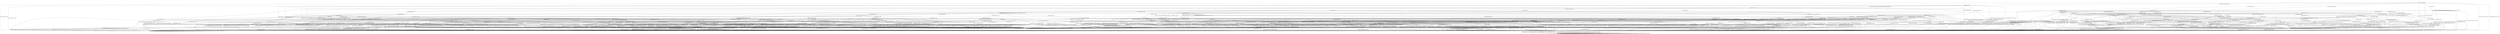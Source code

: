 digraph h19 {
s0 [label="s0"];
s1 [label="s1"];
s2 [label="s2"];
s6 [label="s6"];
s15 [label="s15"];
s20 [label="s20"];
s23 [label="s23"];
s91 [label="s91"];
s3 [label="s3"];
s4 [label="s4"];
s7 [label="s7"];
s8 [label="s8"];
s9 [label="s9"];
s16 [label="s16"];
s33 [label="s33"];
s40 [label="s40"];
s70 [label="s70"];
s79 [label="s79"];
s81 [label="s81"];
s83 [label="s83"];
s93 [label="s93"];
s99 [label="s99"];
s5 [label="s5"];
s10 [label="s10"];
s17 [label="s17"];
s21 [label="s21"];
s34 [label="s34"];
s35 [label="s35"];
s36 [label="s36"];
s41 [label="s41"];
s42 [label="s42"];
s56 [label="s56"];
s80 [label="s80"];
s85 [label="s85"];
s90 [label="s90"];
s92 [label="s92"];
s94 [label="s94"];
s95 [label="s95"];
s100 [label="s100"];
s101 [label="s101"];
s103 [label="s103"];
s104 [label="s104"];
s11 [label="s11"];
s12 [label="s12"];
s19 [label="s19"];
s24 [label="s24"];
s37 [label="s37"];
s38 [label="s38"];
s43 [label="s43"];
s44 [label="s44"];
s50 [label="s50"];
s51 [label="s51"];
s52 [label="s52"];
s53 [label="s53"];
s57 [label="s57"];
s58 [label="s58"];
s61 [label="s61"];
s64 [label="s64"];
s96 [label="s96"];
s97 [label="s97"];
s98 [label="s98"];
s102 [label="s102"];
s105 [label="s105"];
s13 [label="s13"];
s14 [label="s14"];
s18 [label="s18"];
s22 [label="s22"];
s25 [label="s25"];
s26 [label="s26"];
s27 [label="s27"];
s28 [label="s28"];
s30 [label="s30"];
s45 [label="s45"];
s54 [label="s54"];
s55 [label="s55"];
s59 [label="s59"];
s62 [label="s62"];
s63 [label="s63"];
s65 [label="s65"];
s73 [label="s73"];
s74 [label="s74"];
s77 [label="s77"];
s86 [label="s86"];
s106 [label="s106"];
s29 [label="s29"];
s31 [label="s31"];
s39 [label="s39"];
s46 [label="s46"];
s47 [label="s47"];
s48 [label="s48"];
s60 [label="s60"];
s66 [label="s66"];
s67 [label="s67"];
s71 [label="s71"];
s72 [label="s72"];
s76 [label="s76"];
s78 [label="s78"];
s82 [label="s82"];
s32 [label="s32"];
s49 [label="s49"];
s68 [label="s68"];
s69 [label="s69"];
s75 [label="s75"];
s84 [label="s84"];
s88 [label="s88"];
s87 [label="s87"];
s89 [label="s89"];
s0 -> s1 [label="RSA_CLIENT_HELLO / HELLO_VERIFY_REQUEST"];
s0 -> s2 [label="RSA_CLIENT_KEY_EXCHANGE / TIMEOUT"];
s0 -> s15 [label="CHANGE_CIPHER_SPEC / TIMEOUT"];
s0 -> s20 [label="FINISHED / TIMEOUT"];
s0 -> s0 [label="APPLICATION / TIMEOUT"];
s0 -> s91 [label="CERTIFICATE / TIMEOUT"];
s0 -> s23 [label="EMPTY_CERTIFICATE / TIMEOUT"];
s0 -> s20 [label="CERTIFICATE_VERIFY / TIMEOUT"];
s0 -> s6 [label="Alert(WARNING,CLOSE_NOTIFY) / TIMEOUT"];
s0 -> s6 [label="Alert(FATAL,UNEXPECTED_MESSAGE) / TIMEOUT"];
s1 -> s3 [label="RSA_CLIENT_HELLO / SERVER_HELLO,CERTIFICATE,CERTIFICATE_REQUEST,SERVER_HELLO_DONE"];
s1 -> s4 [label="RSA_CLIENT_KEY_EXCHANGE / TIMEOUT"];
s1 -> s15 [label="CHANGE_CIPHER_SPEC / TIMEOUT"];
s1 -> s9 [label="FINISHED / TIMEOUT"];
s1 -> s1 [label="APPLICATION / TIMEOUT"];
s1 -> s40 [label="CERTIFICATE / TIMEOUT"];
s1 -> s16 [label="EMPTY_CERTIFICATE / TIMEOUT"];
s1 -> s9 [label="CERTIFICATE_VERIFY / TIMEOUT"];
s1 -> s6 [label="Alert(WARNING,CLOSE_NOTIFY) / Alert(WARNING,CLOSE_NOTIFY)"];
s1 -> s6 [label="Alert(FATAL,UNEXPECTED_MESSAGE) / TIMEOUT"];
s2 -> s81 [label="RSA_CLIENT_HELLO / TIMEOUT"];
s2 -> s20 [label="RSA_CLIENT_KEY_EXCHANGE / TIMEOUT"];
s2 -> s7 [label="CHANGE_CIPHER_SPEC / TIMEOUT"];
s2 -> s33 [label="FINISHED / TIMEOUT"];
s2 -> s2 [label="APPLICATION / TIMEOUT"];
s2 -> s79 [label="CERTIFICATE / TIMEOUT"];
s2 -> s79 [label="EMPTY_CERTIFICATE / TIMEOUT"];
s2 -> s99 [label="CERTIFICATE_VERIFY / TIMEOUT"];
s2 -> s6 [label="Alert(WARNING,CLOSE_NOTIFY) / TIMEOUT"];
s2 -> s6 [label="Alert(FATAL,UNEXPECTED_MESSAGE) / TIMEOUT"];
s6 -> s8 [label="RSA_CLIENT_HELLO / TIMEOUT"];
s6 -> s8 [label="RSA_CLIENT_KEY_EXCHANGE / TIMEOUT"];
s6 -> s8 [label="CHANGE_CIPHER_SPEC / TIMEOUT"];
s6 -> s8 [label="FINISHED / TIMEOUT"];
s6 -> s8 [label="APPLICATION / TIMEOUT"];
s6 -> s8 [label="CERTIFICATE / TIMEOUT"];
s6 -> s8 [label="EMPTY_CERTIFICATE / TIMEOUT"];
s6 -> s8 [label="CERTIFICATE_VERIFY / TIMEOUT"];
s6 -> s8 [label="Alert(WARNING,CLOSE_NOTIFY) / TIMEOUT"];
s6 -> s8 [label="Alert(FATAL,UNEXPECTED_MESSAGE) / TIMEOUT"];
s15 -> s15 [label="RSA_CLIENT_HELLO / TIMEOUT"];
s15 -> s15 [label="RSA_CLIENT_KEY_EXCHANGE / TIMEOUT"];
s15 -> s15 [label="CHANGE_CIPHER_SPEC / TIMEOUT"];
s15 -> s15 [label="FINISHED / TIMEOUT"];
s15 -> s15 [label="APPLICATION / TIMEOUT"];
s15 -> s15 [label="CERTIFICATE / TIMEOUT"];
s15 -> s15 [label="EMPTY_CERTIFICATE / TIMEOUT"];
s15 -> s15 [label="CERTIFICATE_VERIFY / TIMEOUT"];
s15 -> s15 [label="Alert(WARNING,CLOSE_NOTIFY) / TIMEOUT"];
s15 -> s15 [label="Alert(FATAL,UNEXPECTED_MESSAGE) / TIMEOUT"];
s20 -> s20 [label="RSA_CLIENT_HELLO / TIMEOUT"];
s20 -> s20 [label="RSA_CLIENT_KEY_EXCHANGE / TIMEOUT"];
s20 -> s15 [label="CHANGE_CIPHER_SPEC / TIMEOUT"];
s20 -> s20 [label="FINISHED / TIMEOUT"];
s20 -> s20 [label="APPLICATION / TIMEOUT"];
s20 -> s20 [label="CERTIFICATE / TIMEOUT"];
s20 -> s20 [label="EMPTY_CERTIFICATE / TIMEOUT"];
s20 -> s20 [label="CERTIFICATE_VERIFY / TIMEOUT"];
s20 -> s6 [label="Alert(WARNING,CLOSE_NOTIFY) / TIMEOUT"];
s20 -> s6 [label="Alert(FATAL,UNEXPECTED_MESSAGE) / TIMEOUT"];
s23 -> s83 [label="RSA_CLIENT_HELLO / TIMEOUT"];
s23 -> s79 [label="RSA_CLIENT_KEY_EXCHANGE / TIMEOUT"];
s23 -> s7 [label="CHANGE_CIPHER_SPEC / TIMEOUT"];
s23 -> s70 [label="FINISHED / TIMEOUT"];
s23 -> s23 [label="APPLICATION / TIMEOUT"];
s23 -> s20 [label="CERTIFICATE / TIMEOUT"];
s23 -> s20 [label="EMPTY_CERTIFICATE / TIMEOUT"];
s23 -> s93 [label="CERTIFICATE_VERIFY / TIMEOUT"];
s23 -> s6 [label="Alert(WARNING,CLOSE_NOTIFY) / TIMEOUT"];
s23 -> s6 [label="Alert(FATAL,UNEXPECTED_MESSAGE) / TIMEOUT"];
s91 -> s91 [label="RSA_CLIENT_HELLO / TIMEOUT"];
s91 -> s91 [label="RSA_CLIENT_KEY_EXCHANGE / TIMEOUT"];
s91 -> s15 [label="CHANGE_CIPHER_SPEC / TIMEOUT"];
s91 -> s91 [label="FINISHED / TIMEOUT"];
s91 -> s91 [label="APPLICATION / TIMEOUT"];
s91 -> s20 [label="CERTIFICATE / TIMEOUT"];
s91 -> s20 [label="EMPTY_CERTIFICATE / TIMEOUT"];
s91 -> s93 [label="CERTIFICATE_VERIFY / TIMEOUT"];
s91 -> s6 [label="Alert(WARNING,CLOSE_NOTIFY) / TIMEOUT"];
s91 -> s6 [label="Alert(FATAL,UNEXPECTED_MESSAGE) / TIMEOUT"];
s3 -> s6 [label="RSA_CLIENT_HELLO / Alert(FATAL,UNEXPECTED_MESSAGE)"];
s3 -> s10 [label="RSA_CLIENT_KEY_EXCHANGE / TIMEOUT"];
s3 -> s15 [label="CHANGE_CIPHER_SPEC / TIMEOUT"];
s3 -> s9 [label="FINISHED / TIMEOUT"];
s3 -> s3 [label="APPLICATION / TIMEOUT"];
s3 -> s92 [label="CERTIFICATE / TIMEOUT"];
s3 -> s17 [label="EMPTY_CERTIFICATE / TIMEOUT"];
s3 -> s9 [label="CERTIFICATE_VERIFY / TIMEOUT"];
s3 -> s6 [label="Alert(WARNING,CLOSE_NOTIFY) / Alert(WARNING,CLOSE_NOTIFY)"];
s3 -> s6 [label="Alert(FATAL,UNEXPECTED_MESSAGE) / TIMEOUT"];
s4 -> s34 [label="RSA_CLIENT_HELLO / TIMEOUT"];
s4 -> s9 [label="RSA_CLIENT_KEY_EXCHANGE / TIMEOUT"];
s4 -> s5 [label="CHANGE_CIPHER_SPEC / TIMEOUT"];
s4 -> s21 [label="FINISHED / TIMEOUT"];
s4 -> s4 [label="APPLICATION / TIMEOUT"];
s4 -> s56 [label="CERTIFICATE / TIMEOUT"];
s4 -> s56 [label="EMPTY_CERTIFICATE / TIMEOUT"];
s4 -> s41 [label="CERTIFICATE_VERIFY / TIMEOUT"];
s4 -> s6 [label="Alert(WARNING,CLOSE_NOTIFY) / Alert(WARNING,CLOSE_NOTIFY)"];
s4 -> s6 [label="Alert(FATAL,UNEXPECTED_MESSAGE) / TIMEOUT"];
s7 -> s6 [label="RSA_CLIENT_HELLO / TIMEOUT"];
s7 -> s6 [label="RSA_CLIENT_KEY_EXCHANGE / TIMEOUT"];
s7 -> s15 [label="CHANGE_CIPHER_SPEC / TIMEOUT"];
s7 -> s6 [label="FINISHED / TIMEOUT"];
s7 -> s7 [label="APPLICATION / TIMEOUT"];
s7 -> s6 [label="CERTIFICATE / TIMEOUT"];
s7 -> s6 [label="EMPTY_CERTIFICATE / TIMEOUT"];
s7 -> s6 [label="CERTIFICATE_VERIFY / TIMEOUT"];
s7 -> s7 [label="Alert(WARNING,CLOSE_NOTIFY) / TIMEOUT"];
s7 -> s7 [label="Alert(FATAL,UNEXPECTED_MESSAGE) / TIMEOUT"];
s8 -> s8 [label="RSA_CLIENT_HELLO / SOCKET_CLOSED"];
s8 -> s8 [label="RSA_CLIENT_KEY_EXCHANGE / SOCKET_CLOSED"];
s8 -> s8 [label="CHANGE_CIPHER_SPEC / SOCKET_CLOSED"];
s8 -> s8 [label="FINISHED / SOCKET_CLOSED"];
s8 -> s8 [label="APPLICATION / SOCKET_CLOSED"];
s8 -> s8 [label="CERTIFICATE / SOCKET_CLOSED"];
s8 -> s8 [label="EMPTY_CERTIFICATE / SOCKET_CLOSED"];
s8 -> s8 [label="CERTIFICATE_VERIFY / SOCKET_CLOSED"];
s8 -> s8 [label="Alert(WARNING,CLOSE_NOTIFY) / SOCKET_CLOSED"];
s8 -> s8 [label="Alert(FATAL,UNEXPECTED_MESSAGE) / SOCKET_CLOSED"];
s9 -> s9 [label="RSA_CLIENT_HELLO / TIMEOUT"];
s9 -> s9 [label="RSA_CLIENT_KEY_EXCHANGE / TIMEOUT"];
s9 -> s15 [label="CHANGE_CIPHER_SPEC / TIMEOUT"];
s9 -> s9 [label="FINISHED / TIMEOUT"];
s9 -> s9 [label="APPLICATION / TIMEOUT"];
s9 -> s9 [label="CERTIFICATE / TIMEOUT"];
s9 -> s9 [label="EMPTY_CERTIFICATE / TIMEOUT"];
s9 -> s9 [label="CERTIFICATE_VERIFY / TIMEOUT"];
s9 -> s6 [label="Alert(WARNING,CLOSE_NOTIFY) / Alert(WARNING,CLOSE_NOTIFY)"];
s9 -> s6 [label="Alert(FATAL,UNEXPECTED_MESSAGE) / TIMEOUT"];
s16 -> s35 [label="RSA_CLIENT_HELLO / TIMEOUT"];
s16 -> s56 [label="RSA_CLIENT_KEY_EXCHANGE / TIMEOUT"];
s16 -> s5 [label="CHANGE_CIPHER_SPEC / TIMEOUT"];
s16 -> s36 [label="FINISHED / TIMEOUT"];
s16 -> s16 [label="APPLICATION / TIMEOUT"];
s16 -> s9 [label="CERTIFICATE / TIMEOUT"];
s16 -> s9 [label="EMPTY_CERTIFICATE / TIMEOUT"];
s16 -> s42 [label="CERTIFICATE_VERIFY / TIMEOUT"];
s16 -> s6 [label="Alert(WARNING,CLOSE_NOTIFY) / Alert(WARNING,CLOSE_NOTIFY)"];
s16 -> s6 [label="Alert(FATAL,UNEXPECTED_MESSAGE) / TIMEOUT"];
s33 -> s85 [label="RSA_CLIENT_HELLO / TIMEOUT"];
s33 -> s20 [label="RSA_CLIENT_KEY_EXCHANGE / TIMEOUT"];
s33 -> s7 [label="CHANGE_CIPHER_SPEC / TIMEOUT"];
s33 -> s20 [label="FINISHED / TIMEOUT"];
s33 -> s33 [label="APPLICATION / TIMEOUT"];
s33 -> s80 [label="CERTIFICATE / TIMEOUT"];
s33 -> s80 [label="EMPTY_CERTIFICATE / TIMEOUT"];
s33 -> s100 [label="CERTIFICATE_VERIFY / TIMEOUT"];
s33 -> s6 [label="Alert(WARNING,CLOSE_NOTIFY) / TIMEOUT"];
s33 -> s6 [label="Alert(FATAL,UNEXPECTED_MESSAGE) / TIMEOUT"];
s40 -> s40 [label="RSA_CLIENT_HELLO / TIMEOUT"];
s40 -> s92 [label="RSA_CLIENT_KEY_EXCHANGE / TIMEOUT"];
s40 -> s15 [label="CHANGE_CIPHER_SPEC / TIMEOUT"];
s40 -> s40 [label="FINISHED / TIMEOUT"];
s40 -> s40 [label="APPLICATION / TIMEOUT"];
s40 -> s9 [label="CERTIFICATE / TIMEOUT"];
s40 -> s9 [label="EMPTY_CERTIFICATE / TIMEOUT"];
s40 -> s42 [label="CERTIFICATE_VERIFY / TIMEOUT"];
s40 -> s6 [label="Alert(WARNING,CLOSE_NOTIFY) / Alert(WARNING,CLOSE_NOTIFY)"];
s40 -> s6 [label="Alert(FATAL,UNEXPECTED_MESSAGE) / TIMEOUT"];
s70 -> s90 [label="RSA_CLIENT_HELLO / TIMEOUT"];
s70 -> s80 [label="RSA_CLIENT_KEY_EXCHANGE / TIMEOUT"];
s70 -> s7 [label="CHANGE_CIPHER_SPEC / TIMEOUT"];
s70 -> s20 [label="FINISHED / TIMEOUT"];
s70 -> s70 [label="APPLICATION / TIMEOUT"];
s70 -> s20 [label="CERTIFICATE / TIMEOUT"];
s70 -> s20 [label="EMPTY_CERTIFICATE / TIMEOUT"];
s70 -> s94 [label="CERTIFICATE_VERIFY / TIMEOUT"];
s70 -> s6 [label="Alert(WARNING,CLOSE_NOTIFY) / TIMEOUT"];
s70 -> s6 [label="Alert(FATAL,UNEXPECTED_MESSAGE) / TIMEOUT"];
s79 -> s95 [label="RSA_CLIENT_HELLO / TIMEOUT"];
s79 -> s20 [label="RSA_CLIENT_KEY_EXCHANGE / TIMEOUT"];
s79 -> s7 [label="CHANGE_CIPHER_SPEC / TIMEOUT"];
s79 -> s80 [label="FINISHED / TIMEOUT"];
s79 -> s79 [label="APPLICATION / TIMEOUT"];
s79 -> s20 [label="CERTIFICATE / TIMEOUT"];
s79 -> s20 [label="EMPTY_CERTIFICATE / TIMEOUT"];
s79 -> s101 [label="CERTIFICATE_VERIFY / TIMEOUT"];
s79 -> s6 [label="Alert(WARNING,CLOSE_NOTIFY) / TIMEOUT"];
s79 -> s6 [label="Alert(FATAL,UNEXPECTED_MESSAGE) / TIMEOUT"];
s81 -> s20 [label="RSA_CLIENT_HELLO / TIMEOUT"];
s81 -> s20 [label="RSA_CLIENT_KEY_EXCHANGE / TIMEOUT"];
s81 -> s7 [label="CHANGE_CIPHER_SPEC / TIMEOUT"];
s81 -> s85 [label="FINISHED / TIMEOUT"];
s81 -> s81 [label="APPLICATION / TIMEOUT"];
s81 -> s95 [label="CERTIFICATE / TIMEOUT"];
s81 -> s95 [label="EMPTY_CERTIFICATE / TIMEOUT"];
s81 -> s103 [label="CERTIFICATE_VERIFY / TIMEOUT"];
s81 -> s6 [label="Alert(WARNING,CLOSE_NOTIFY) / TIMEOUT"];
s81 -> s6 [label="Alert(FATAL,UNEXPECTED_MESSAGE) / TIMEOUT"];
s83 -> s20 [label="RSA_CLIENT_HELLO / TIMEOUT"];
s83 -> s95 [label="RSA_CLIENT_KEY_EXCHANGE / TIMEOUT"];
s83 -> s7 [label="CHANGE_CIPHER_SPEC / TIMEOUT"];
s83 -> s90 [label="FINISHED / TIMEOUT"];
s83 -> s83 [label="APPLICATION / TIMEOUT"];
s83 -> s20 [label="CERTIFICATE / TIMEOUT"];
s83 -> s20 [label="EMPTY_CERTIFICATE / TIMEOUT"];
s83 -> s104 [label="CERTIFICATE_VERIFY / TIMEOUT"];
s83 -> s6 [label="Alert(WARNING,CLOSE_NOTIFY) / TIMEOUT"];
s83 -> s6 [label="Alert(FATAL,UNEXPECTED_MESSAGE) / TIMEOUT"];
s93 -> s104 [label="RSA_CLIENT_HELLO / TIMEOUT"];
s93 -> s101 [label="RSA_CLIENT_KEY_EXCHANGE / TIMEOUT"];
s93 -> s7 [label="CHANGE_CIPHER_SPEC / TIMEOUT"];
s93 -> s94 [label="FINISHED / TIMEOUT"];
s93 -> s93 [label="APPLICATION / TIMEOUT"];
s93 -> s20 [label="CERTIFICATE / TIMEOUT"];
s93 -> s20 [label="EMPTY_CERTIFICATE / TIMEOUT"];
s93 -> s20 [label="CERTIFICATE_VERIFY / TIMEOUT"];
s93 -> s6 [label="Alert(WARNING,CLOSE_NOTIFY) / TIMEOUT"];
s93 -> s6 [label="Alert(FATAL,UNEXPECTED_MESSAGE) / TIMEOUT"];
s99 -> s103 [label="RSA_CLIENT_HELLO / TIMEOUT"];
s99 -> s20 [label="RSA_CLIENT_KEY_EXCHANGE / TIMEOUT"];
s99 -> s7 [label="CHANGE_CIPHER_SPEC / TIMEOUT"];
s99 -> s100 [label="FINISHED / TIMEOUT"];
s99 -> s99 [label="APPLICATION / TIMEOUT"];
s99 -> s101 [label="CERTIFICATE / TIMEOUT"];
s99 -> s101 [label="EMPTY_CERTIFICATE / TIMEOUT"];
s99 -> s20 [label="CERTIFICATE_VERIFY / TIMEOUT"];
s99 -> s6 [label="Alert(WARNING,CLOSE_NOTIFY) / TIMEOUT"];
s99 -> s6 [label="Alert(FATAL,UNEXPECTED_MESSAGE) / TIMEOUT"];
s5 -> s6 [label="RSA_CLIENT_HELLO / Alert(FATAL,UNEXPECTED_MESSAGE)"];
s5 -> s6 [label="RSA_CLIENT_KEY_EXCHANGE / Alert(FATAL,UNEXPECTED_MESSAGE)"];
s5 -> s15 [label="CHANGE_CIPHER_SPEC / TIMEOUT"];
s5 -> s6 [label="FINISHED / Alert(FATAL,UNEXPECTED_MESSAGE)"];
s5 -> s5 [label="APPLICATION / TIMEOUT"];
s5 -> s6 [label="CERTIFICATE / Alert(FATAL,UNEXPECTED_MESSAGE)"];
s5 -> s6 [label="EMPTY_CERTIFICATE / Alert(FATAL,UNEXPECTED_MESSAGE)"];
s5 -> s6 [label="CERTIFICATE_VERIFY / Alert(FATAL,UNEXPECTED_MESSAGE)"];
s5 -> s5 [label="Alert(WARNING,CLOSE_NOTIFY) / TIMEOUT"];
s5 -> s5 [label="Alert(FATAL,UNEXPECTED_MESSAGE) / TIMEOUT"];
s10 -> s34 [label="RSA_CLIENT_HELLO / TIMEOUT"];
s10 -> s9 [label="RSA_CLIENT_KEY_EXCHANGE / TIMEOUT"];
s10 -> s11 [label="CHANGE_CIPHER_SPEC / TIMEOUT"];
s10 -> s21 [label="FINISHED / TIMEOUT"];
s10 -> s10 [label="APPLICATION / TIMEOUT"];
s10 -> s24 [label="CERTIFICATE / TIMEOUT"];
s10 -> s57 [label="EMPTY_CERTIFICATE / TIMEOUT"];
s10 -> s12 [label="CERTIFICATE_VERIFY / TIMEOUT"];
s10 -> s6 [label="Alert(WARNING,CLOSE_NOTIFY) / Alert(WARNING,CLOSE_NOTIFY)"];
s10 -> s6 [label="Alert(FATAL,UNEXPECTED_MESSAGE) / TIMEOUT"];
s17 -> s37 [label="RSA_CLIENT_HELLO / TIMEOUT"];
s17 -> s57 [label="RSA_CLIENT_KEY_EXCHANGE / TIMEOUT"];
s17 -> s19 [label="CHANGE_CIPHER_SPEC / TIMEOUT"];
s17 -> s38 [label="FINISHED / TIMEOUT"];
s17 -> s17 [label="APPLICATION / TIMEOUT"];
s17 -> s9 [label="CERTIFICATE / TIMEOUT"];
s17 -> s9 [label="EMPTY_CERTIFICATE / TIMEOUT"];
s17 -> s43 [label="CERTIFICATE_VERIFY / TIMEOUT"];
s17 -> s6 [label="Alert(WARNING,CLOSE_NOTIFY) / Alert(WARNING,CLOSE_NOTIFY)"];
s17 -> s6 [label="Alert(FATAL,UNEXPECTED_MESSAGE) / TIMEOUT"];
s21 -> s44 [label="RSA_CLIENT_HELLO / TIMEOUT"];
s21 -> s9 [label="RSA_CLIENT_KEY_EXCHANGE / TIMEOUT"];
s21 -> s5 [label="CHANGE_CIPHER_SPEC / TIMEOUT"];
s21 -> s9 [label="FINISHED / TIMEOUT"];
s21 -> s21 [label="APPLICATION / TIMEOUT"];
s21 -> s58 [label="CERTIFICATE / TIMEOUT"];
s21 -> s58 [label="EMPTY_CERTIFICATE / TIMEOUT"];
s21 -> s50 [label="CERTIFICATE_VERIFY / TIMEOUT"];
s21 -> s6 [label="Alert(WARNING,CLOSE_NOTIFY) / Alert(WARNING,CLOSE_NOTIFY)"];
s21 -> s6 [label="Alert(FATAL,UNEXPECTED_MESSAGE) / TIMEOUT"];
s34 -> s9 [label="RSA_CLIENT_HELLO / TIMEOUT"];
s34 -> s9 [label="RSA_CLIENT_KEY_EXCHANGE / TIMEOUT"];
s34 -> s5 [label="CHANGE_CIPHER_SPEC / TIMEOUT"];
s34 -> s44 [label="FINISHED / TIMEOUT"];
s34 -> s34 [label="APPLICATION / TIMEOUT"];
s34 -> s59 [label="CERTIFICATE / TIMEOUT"];
s34 -> s59 [label="EMPTY_CERTIFICATE / TIMEOUT"];
s34 -> s51 [label="CERTIFICATE_VERIFY / TIMEOUT"];
s34 -> s6 [label="Alert(WARNING,CLOSE_NOTIFY) / Alert(WARNING,CLOSE_NOTIFY)"];
s34 -> s6 [label="Alert(FATAL,UNEXPECTED_MESSAGE) / TIMEOUT"];
s35 -> s9 [label="RSA_CLIENT_HELLO / TIMEOUT"];
s35 -> s59 [label="RSA_CLIENT_KEY_EXCHANGE / TIMEOUT"];
s35 -> s5 [label="CHANGE_CIPHER_SPEC / TIMEOUT"];
s35 -> s61 [label="FINISHED / TIMEOUT"];
s35 -> s35 [label="APPLICATION / TIMEOUT"];
s35 -> s9 [label="CERTIFICATE / TIMEOUT"];
s35 -> s9 [label="EMPTY_CERTIFICATE / TIMEOUT"];
s35 -> s52 [label="CERTIFICATE_VERIFY / TIMEOUT"];
s35 -> s6 [label="Alert(WARNING,CLOSE_NOTIFY) / Alert(WARNING,CLOSE_NOTIFY)"];
s35 -> s6 [label="Alert(FATAL,UNEXPECTED_MESSAGE) / TIMEOUT"];
s36 -> s61 [label="RSA_CLIENT_HELLO / TIMEOUT"];
s36 -> s58 [label="RSA_CLIENT_KEY_EXCHANGE / TIMEOUT"];
s36 -> s5 [label="CHANGE_CIPHER_SPEC / TIMEOUT"];
s36 -> s9 [label="FINISHED / TIMEOUT"];
s36 -> s36 [label="APPLICATION / TIMEOUT"];
s36 -> s9 [label="CERTIFICATE / TIMEOUT"];
s36 -> s9 [label="EMPTY_CERTIFICATE / TIMEOUT"];
s36 -> s53 [label="CERTIFICATE_VERIFY / TIMEOUT"];
s36 -> s6 [label="Alert(WARNING,CLOSE_NOTIFY) / Alert(WARNING,CLOSE_NOTIFY)"];
s36 -> s6 [label="Alert(FATAL,UNEXPECTED_MESSAGE) / TIMEOUT"];
s41 -> s51 [label="RSA_CLIENT_HELLO / TIMEOUT"];
s41 -> s9 [label="RSA_CLIENT_KEY_EXCHANGE / TIMEOUT"];
s41 -> s5 [label="CHANGE_CIPHER_SPEC / TIMEOUT"];
s41 -> s50 [label="FINISHED / TIMEOUT"];
s41 -> s41 [label="APPLICATION / TIMEOUT"];
s41 -> s64 [label="CERTIFICATE / TIMEOUT"];
s41 -> s64 [label="EMPTY_CERTIFICATE / TIMEOUT"];
s41 -> s9 [label="CERTIFICATE_VERIFY / TIMEOUT"];
s41 -> s6 [label="Alert(WARNING,CLOSE_NOTIFY) / Alert(WARNING,CLOSE_NOTIFY)"];
s41 -> s6 [label="Alert(FATAL,UNEXPECTED_MESSAGE) / TIMEOUT"];
s42 -> s52 [label="RSA_CLIENT_HELLO / TIMEOUT"];
s42 -> s64 [label="RSA_CLIENT_KEY_EXCHANGE / TIMEOUT"];
s42 -> s5 [label="CHANGE_CIPHER_SPEC / TIMEOUT"];
s42 -> s53 [label="FINISHED / TIMEOUT"];
s42 -> s42 [label="APPLICATION / TIMEOUT"];
s42 -> s9 [label="CERTIFICATE / TIMEOUT"];
s42 -> s9 [label="EMPTY_CERTIFICATE / TIMEOUT"];
s42 -> s9 [label="CERTIFICATE_VERIFY / TIMEOUT"];
s42 -> s6 [label="Alert(WARNING,CLOSE_NOTIFY) / Alert(WARNING,CLOSE_NOTIFY)"];
s42 -> s6 [label="Alert(FATAL,UNEXPECTED_MESSAGE) / TIMEOUT"];
s56 -> s59 [label="RSA_CLIENT_HELLO / TIMEOUT"];
s56 -> s9 [label="RSA_CLIENT_KEY_EXCHANGE / TIMEOUT"];
s56 -> s5 [label="CHANGE_CIPHER_SPEC / TIMEOUT"];
s56 -> s58 [label="FINISHED / TIMEOUT"];
s56 -> s56 [label="APPLICATION / TIMEOUT"];
s56 -> s9 [label="CERTIFICATE / TIMEOUT"];
s56 -> s9 [label="EMPTY_CERTIFICATE / TIMEOUT"];
s56 -> s64 [label="CERTIFICATE_VERIFY / TIMEOUT"];
s56 -> s6 [label="Alert(WARNING,CLOSE_NOTIFY) / Alert(WARNING,CLOSE_NOTIFY)"];
s56 -> s6 [label="Alert(FATAL,UNEXPECTED_MESSAGE) / TIMEOUT"];
s80 -> s96 [label="RSA_CLIENT_HELLO / TIMEOUT"];
s80 -> s20 [label="RSA_CLIENT_KEY_EXCHANGE / TIMEOUT"];
s80 -> s7 [label="CHANGE_CIPHER_SPEC / TIMEOUT"];
s80 -> s20 [label="FINISHED / TIMEOUT"];
s80 -> s80 [label="APPLICATION / TIMEOUT"];
s80 -> s20 [label="CERTIFICATE / TIMEOUT"];
s80 -> s20 [label="EMPTY_CERTIFICATE / TIMEOUT"];
s80 -> s102 [label="CERTIFICATE_VERIFY / TIMEOUT"];
s80 -> s6 [label="Alert(WARNING,CLOSE_NOTIFY) / TIMEOUT"];
s80 -> s6 [label="Alert(FATAL,UNEXPECTED_MESSAGE) / TIMEOUT"];
s85 -> s20 [label="RSA_CLIENT_HELLO / TIMEOUT"];
s85 -> s20 [label="RSA_CLIENT_KEY_EXCHANGE / TIMEOUT"];
s85 -> s7 [label="CHANGE_CIPHER_SPEC / TIMEOUT"];
s85 -> s20 [label="FINISHED / TIMEOUT"];
s85 -> s85 [label="APPLICATION / TIMEOUT"];
s85 -> s96 [label="CERTIFICATE / TIMEOUT"];
s85 -> s96 [label="EMPTY_CERTIFICATE / TIMEOUT"];
s85 -> s105 [label="CERTIFICATE_VERIFY / TIMEOUT"];
s85 -> s6 [label="Alert(WARNING,CLOSE_NOTIFY) / TIMEOUT"];
s85 -> s6 [label="Alert(FATAL,UNEXPECTED_MESSAGE) / TIMEOUT"];
s90 -> s20 [label="RSA_CLIENT_HELLO / TIMEOUT"];
s90 -> s96 [label="RSA_CLIENT_KEY_EXCHANGE / TIMEOUT"];
s90 -> s7 [label="CHANGE_CIPHER_SPEC / TIMEOUT"];
s90 -> s20 [label="FINISHED / TIMEOUT"];
s90 -> s90 [label="APPLICATION / TIMEOUT"];
s90 -> s20 [label="CERTIFICATE / TIMEOUT"];
s90 -> s20 [label="EMPTY_CERTIFICATE / TIMEOUT"];
s90 -> s90 [label="CERTIFICATE_VERIFY / TIMEOUT"];
s90 -> s6 [label="Alert(WARNING,CLOSE_NOTIFY) / TIMEOUT"];
s90 -> s6 [label="Alert(FATAL,UNEXPECTED_MESSAGE) / TIMEOUT"];
s92 -> s40 [label="RSA_CLIENT_HELLO / TIMEOUT"];
s92 -> s97 [label="RSA_CLIENT_KEY_EXCHANGE / TIMEOUT"];
s92 -> s15 [label="CHANGE_CIPHER_SPEC / TIMEOUT"];
s92 -> s40 [label="FINISHED / TIMEOUT"];
s92 -> s92 [label="APPLICATION / TIMEOUT"];
s92 -> s9 [label="CERTIFICATE / TIMEOUT"];
s92 -> s9 [label="EMPTY_CERTIFICATE / TIMEOUT"];
s92 -> s98 [label="CERTIFICATE_VERIFY / TIMEOUT"];
s92 -> s6 [label="Alert(WARNING,CLOSE_NOTIFY) / Alert(WARNING,CLOSE_NOTIFY)"];
s92 -> s6 [label="Alert(FATAL,UNEXPECTED_MESSAGE) / TIMEOUT"];
s94 -> s90 [label="RSA_CLIENT_HELLO / TIMEOUT"];
s94 -> s102 [label="RSA_CLIENT_KEY_EXCHANGE / TIMEOUT"];
s94 -> s7 [label="CHANGE_CIPHER_SPEC / TIMEOUT"];
s94 -> s20 [label="FINISHED / TIMEOUT"];
s94 -> s94 [label="APPLICATION / TIMEOUT"];
s94 -> s20 [label="CERTIFICATE / TIMEOUT"];
s94 -> s20 [label="EMPTY_CERTIFICATE / TIMEOUT"];
s94 -> s20 [label="CERTIFICATE_VERIFY / TIMEOUT"];
s94 -> s6 [label="Alert(WARNING,CLOSE_NOTIFY) / TIMEOUT"];
s94 -> s6 [label="Alert(FATAL,UNEXPECTED_MESSAGE) / TIMEOUT"];
s95 -> s20 [label="RSA_CLIENT_HELLO / TIMEOUT"];
s95 -> s20 [label="RSA_CLIENT_KEY_EXCHANGE / TIMEOUT"];
s95 -> s7 [label="CHANGE_CIPHER_SPEC / TIMEOUT"];
s95 -> s96 [label="FINISHED / TIMEOUT"];
s95 -> s95 [label="APPLICATION / TIMEOUT"];
s95 -> s20 [label="CERTIFICATE / TIMEOUT"];
s95 -> s20 [label="EMPTY_CERTIFICATE / TIMEOUT"];
s95 -> s104 [label="CERTIFICATE_VERIFY / TIMEOUT"];
s95 -> s6 [label="Alert(WARNING,CLOSE_NOTIFY) / TIMEOUT"];
s95 -> s6 [label="Alert(FATAL,UNEXPECTED_MESSAGE) / TIMEOUT"];
s100 -> s105 [label="RSA_CLIENT_HELLO / TIMEOUT"];
s100 -> s20 [label="RSA_CLIENT_KEY_EXCHANGE / TIMEOUT"];
s100 -> s7 [label="CHANGE_CIPHER_SPEC / TIMEOUT"];
s100 -> s20 [label="FINISHED / TIMEOUT"];
s100 -> s100 [label="APPLICATION / TIMEOUT"];
s100 -> s102 [label="CERTIFICATE / TIMEOUT"];
s100 -> s102 [label="EMPTY_CERTIFICATE / TIMEOUT"];
s100 -> s20 [label="CERTIFICATE_VERIFY / TIMEOUT"];
s100 -> s6 [label="Alert(WARNING,CLOSE_NOTIFY) / TIMEOUT"];
s100 -> s6 [label="Alert(FATAL,UNEXPECTED_MESSAGE) / TIMEOUT"];
s101 -> s104 [label="RSA_CLIENT_HELLO / TIMEOUT"];
s101 -> s20 [label="RSA_CLIENT_KEY_EXCHANGE / TIMEOUT"];
s101 -> s7 [label="CHANGE_CIPHER_SPEC / TIMEOUT"];
s101 -> s102 [label="FINISHED / TIMEOUT"];
s101 -> s101 [label="APPLICATION / TIMEOUT"];
s101 -> s20 [label="CERTIFICATE / TIMEOUT"];
s101 -> s20 [label="EMPTY_CERTIFICATE / TIMEOUT"];
s101 -> s20 [label="CERTIFICATE_VERIFY / TIMEOUT"];
s101 -> s6 [label="Alert(WARNING,CLOSE_NOTIFY) / TIMEOUT"];
s101 -> s6 [label="Alert(FATAL,UNEXPECTED_MESSAGE) / TIMEOUT"];
s103 -> s20 [label="RSA_CLIENT_HELLO / TIMEOUT"];
s103 -> s20 [label="RSA_CLIENT_KEY_EXCHANGE / TIMEOUT"];
s103 -> s7 [label="CHANGE_CIPHER_SPEC / TIMEOUT"];
s103 -> s105 [label="FINISHED / TIMEOUT"];
s103 -> s103 [label="APPLICATION / TIMEOUT"];
s103 -> s104 [label="CERTIFICATE / TIMEOUT"];
s103 -> s104 [label="EMPTY_CERTIFICATE / TIMEOUT"];
s103 -> s20 [label="CERTIFICATE_VERIFY / TIMEOUT"];
s103 -> s6 [label="Alert(WARNING,CLOSE_NOTIFY) / TIMEOUT"];
s103 -> s6 [label="Alert(FATAL,UNEXPECTED_MESSAGE) / TIMEOUT"];
s104 -> s20 [label="RSA_CLIENT_HELLO / TIMEOUT"];
s104 -> s104 [label="RSA_CLIENT_KEY_EXCHANGE / TIMEOUT"];
s104 -> s7 [label="CHANGE_CIPHER_SPEC / TIMEOUT"];
s104 -> s90 [label="FINISHED / TIMEOUT"];
s104 -> s104 [label="APPLICATION / TIMEOUT"];
s104 -> s20 [label="CERTIFICATE / TIMEOUT"];
s104 -> s20 [label="EMPTY_CERTIFICATE / TIMEOUT"];
s104 -> s20 [label="CERTIFICATE_VERIFY / TIMEOUT"];
s104 -> s6 [label="Alert(WARNING,CLOSE_NOTIFY) / TIMEOUT"];
s104 -> s6 [label="Alert(FATAL,UNEXPECTED_MESSAGE) / TIMEOUT"];
s11 -> s25 [label="RSA_CLIENT_HELLO / TIMEOUT"];
s11 -> s9 [label="RSA_CLIENT_KEY_EXCHANGE / TIMEOUT"];
s11 -> s15 [label="CHANGE_CIPHER_SPEC / TIMEOUT"];
s11 -> s13 [label="FINISHED / CHANGE_CIPHER_SPEC,FINISHED,CHANGE_CIPHER_SPEC,FINISHED"];
s11 -> s11 [label="APPLICATION / TIMEOUT"];
s11 -> s26 [label="CERTIFICATE / TIMEOUT"];
s11 -> s27 [label="EMPTY_CERTIFICATE / TIMEOUT"];
s11 -> s28 [label="CERTIFICATE_VERIFY / TIMEOUT"];
s11 -> s11 [label="Alert(WARNING,CLOSE_NOTIFY) / TIMEOUT"];
s11 -> s11 [label="Alert(FATAL,UNEXPECTED_MESSAGE) / TIMEOUT"];
s12 -> s12 [label="RSA_CLIENT_HELLO / TIMEOUT"];
s12 -> s9 [label="RSA_CLIENT_KEY_EXCHANGE / TIMEOUT"];
s12 -> s14 [label="CHANGE_CIPHER_SPEC / TIMEOUT"];
s12 -> s22 [label="FINISHED / TIMEOUT"];
s12 -> s12 [label="APPLICATION / TIMEOUT"];
s12 -> s18 [label="CERTIFICATE / TIMEOUT"];
s12 -> s18 [label="EMPTY_CERTIFICATE / TIMEOUT"];
s12 -> s9 [label="CERTIFICATE_VERIFY / TIMEOUT"];
s12 -> s6 [label="Alert(WARNING,CLOSE_NOTIFY) / Alert(WARNING,CLOSE_NOTIFY)"];
s12 -> s6 [label="Alert(FATAL,UNEXPECTED_MESSAGE) / TIMEOUT"];
s19 -> s6 [label="RSA_CLIENT_HELLO / Alert(FATAL,BAD_CERTIFICATE)"];
s19 -> s6 [label="RSA_CLIENT_KEY_EXCHANGE / Alert(FATAL,BAD_CERTIFICATE)"];
s19 -> s15 [label="CHANGE_CIPHER_SPEC / TIMEOUT"];
s19 -> s6 [label="FINISHED / Alert(FATAL,BAD_CERTIFICATE)"];
s19 -> s19 [label="APPLICATION / TIMEOUT"];
s19 -> s6 [label="CERTIFICATE / Alert(FATAL,BAD_CERTIFICATE)"];
s19 -> s6 [label="EMPTY_CERTIFICATE / Alert(FATAL,BAD_CERTIFICATE)"];
s19 -> s6 [label="CERTIFICATE_VERIFY / Alert(FATAL,BAD_CERTIFICATE)"];
s19 -> s19 [label="Alert(WARNING,CLOSE_NOTIFY) / TIMEOUT"];
s19 -> s19 [label="Alert(FATAL,UNEXPECTED_MESSAGE) / TIMEOUT"];
s24 -> s59 [label="RSA_CLIENT_HELLO / TIMEOUT"];
s24 -> s9 [label="RSA_CLIENT_KEY_EXCHANGE / TIMEOUT"];
s24 -> s30 [label="CHANGE_CIPHER_SPEC / TIMEOUT"];
s24 -> s58 [label="FINISHED / TIMEOUT"];
s24 -> s24 [label="APPLICATION / TIMEOUT"];
s24 -> s9 [label="CERTIFICATE / TIMEOUT"];
s24 -> s9 [label="EMPTY_CERTIFICATE / TIMEOUT"];
s24 -> s45 [label="CERTIFICATE_VERIFY / TIMEOUT"];
s24 -> s6 [label="Alert(WARNING,CLOSE_NOTIFY) / Alert(WARNING,CLOSE_NOTIFY)"];
s24 -> s6 [label="Alert(FATAL,UNEXPECTED_MESSAGE) / TIMEOUT"];
s37 -> s9 [label="RSA_CLIENT_HELLO / TIMEOUT"];
s37 -> s62 [label="RSA_CLIENT_KEY_EXCHANGE / TIMEOUT"];
s37 -> s19 [label="CHANGE_CIPHER_SPEC / TIMEOUT"];
s37 -> s63 [label="FINISHED / TIMEOUT"];
s37 -> s37 [label="APPLICATION / TIMEOUT"];
s37 -> s9 [label="CERTIFICATE / TIMEOUT"];
s37 -> s9 [label="EMPTY_CERTIFICATE / TIMEOUT"];
s37 -> s54 [label="CERTIFICATE_VERIFY / TIMEOUT"];
s37 -> s6 [label="Alert(WARNING,CLOSE_NOTIFY) / Alert(WARNING,CLOSE_NOTIFY)"];
s37 -> s6 [label="Alert(FATAL,UNEXPECTED_MESSAGE) / TIMEOUT"];
s38 -> s63 [label="RSA_CLIENT_HELLO / TIMEOUT"];
s38 -> s73 [label="RSA_CLIENT_KEY_EXCHANGE / TIMEOUT"];
s38 -> s19 [label="CHANGE_CIPHER_SPEC / TIMEOUT"];
s38 -> s9 [label="FINISHED / TIMEOUT"];
s38 -> s38 [label="APPLICATION / TIMEOUT"];
s38 -> s9 [label="CERTIFICATE / TIMEOUT"];
s38 -> s9 [label="EMPTY_CERTIFICATE / TIMEOUT"];
s38 -> s55 [label="CERTIFICATE_VERIFY / TIMEOUT"];
s38 -> s6 [label="Alert(WARNING,CLOSE_NOTIFY) / Alert(WARNING,CLOSE_NOTIFY)"];
s38 -> s6 [label="Alert(FATAL,UNEXPECTED_MESSAGE) / TIMEOUT"];
s43 -> s54 [label="RSA_CLIENT_HELLO / TIMEOUT"];
s43 -> s65 [label="RSA_CLIENT_KEY_EXCHANGE / TIMEOUT"];
s43 -> s19 [label="CHANGE_CIPHER_SPEC / TIMEOUT"];
s43 -> s55 [label="FINISHED / TIMEOUT"];
s43 -> s43 [label="APPLICATION / TIMEOUT"];
s43 -> s9 [label="CERTIFICATE / TIMEOUT"];
s43 -> s9 [label="EMPTY_CERTIFICATE / TIMEOUT"];
s43 -> s9 [label="CERTIFICATE_VERIFY / TIMEOUT"];
s43 -> s6 [label="Alert(WARNING,CLOSE_NOTIFY) / Alert(WARNING,CLOSE_NOTIFY)"];
s43 -> s6 [label="Alert(FATAL,UNEXPECTED_MESSAGE) / TIMEOUT"];
s44 -> s9 [label="RSA_CLIENT_HELLO / TIMEOUT"];
s44 -> s9 [label="RSA_CLIENT_KEY_EXCHANGE / TIMEOUT"];
s44 -> s5 [label="CHANGE_CIPHER_SPEC / TIMEOUT"];
s44 -> s9 [label="FINISHED / TIMEOUT"];
s44 -> s44 [label="APPLICATION / TIMEOUT"];
s44 -> s74 [label="CERTIFICATE / TIMEOUT"];
s44 -> s74 [label="EMPTY_CERTIFICATE / TIMEOUT"];
s44 -> s86 [label="CERTIFICATE_VERIFY / TIMEOUT"];
s44 -> s6 [label="Alert(WARNING,CLOSE_NOTIFY) / Alert(WARNING,CLOSE_NOTIFY)"];
s44 -> s6 [label="Alert(FATAL,UNEXPECTED_MESSAGE) / TIMEOUT"];
s50 -> s86 [label="RSA_CLIENT_HELLO / TIMEOUT"];
s50 -> s9 [label="RSA_CLIENT_KEY_EXCHANGE / TIMEOUT"];
s50 -> s5 [label="CHANGE_CIPHER_SPEC / TIMEOUT"];
s50 -> s9 [label="FINISHED / TIMEOUT"];
s50 -> s50 [label="APPLICATION / TIMEOUT"];
s50 -> s67 [label="CERTIFICATE / TIMEOUT"];
s50 -> s67 [label="EMPTY_CERTIFICATE / TIMEOUT"];
s50 -> s9 [label="CERTIFICATE_VERIFY / TIMEOUT"];
s50 -> s6 [label="Alert(WARNING,CLOSE_NOTIFY) / Alert(WARNING,CLOSE_NOTIFY)"];
s50 -> s6 [label="Alert(FATAL,UNEXPECTED_MESSAGE) / TIMEOUT"];
s51 -> s9 [label="RSA_CLIENT_HELLO / TIMEOUT"];
s51 -> s9 [label="RSA_CLIENT_KEY_EXCHANGE / TIMEOUT"];
s51 -> s5 [label="CHANGE_CIPHER_SPEC / TIMEOUT"];
s51 -> s86 [label="FINISHED / TIMEOUT"];
s51 -> s51 [label="APPLICATION / TIMEOUT"];
s51 -> s66 [label="CERTIFICATE / TIMEOUT"];
s51 -> s66 [label="EMPTY_CERTIFICATE / TIMEOUT"];
s51 -> s9 [label="CERTIFICATE_VERIFY / TIMEOUT"];
s51 -> s6 [label="Alert(WARNING,CLOSE_NOTIFY) / Alert(WARNING,CLOSE_NOTIFY)"];
s51 -> s6 [label="Alert(FATAL,UNEXPECTED_MESSAGE) / TIMEOUT"];
s52 -> s9 [label="RSA_CLIENT_HELLO / TIMEOUT"];
s52 -> s66 [label="RSA_CLIENT_KEY_EXCHANGE / TIMEOUT"];
s52 -> s5 [label="CHANGE_CIPHER_SPEC / TIMEOUT"];
s52 -> s77 [label="FINISHED / TIMEOUT"];
s52 -> s52 [label="APPLICATION / TIMEOUT"];
s52 -> s9 [label="CERTIFICATE / TIMEOUT"];
s52 -> s9 [label="EMPTY_CERTIFICATE / TIMEOUT"];
s52 -> s9 [label="CERTIFICATE_VERIFY / TIMEOUT"];
s52 -> s6 [label="Alert(WARNING,CLOSE_NOTIFY) / Alert(WARNING,CLOSE_NOTIFY)"];
s52 -> s6 [label="Alert(FATAL,UNEXPECTED_MESSAGE) / TIMEOUT"];
s53 -> s77 [label="RSA_CLIENT_HELLO / TIMEOUT"];
s53 -> s67 [label="RSA_CLIENT_KEY_EXCHANGE / TIMEOUT"];
s53 -> s5 [label="CHANGE_CIPHER_SPEC / TIMEOUT"];
s53 -> s9 [label="FINISHED / TIMEOUT"];
s53 -> s53 [label="APPLICATION / TIMEOUT"];
s53 -> s9 [label="CERTIFICATE / TIMEOUT"];
s53 -> s9 [label="EMPTY_CERTIFICATE / TIMEOUT"];
s53 -> s9 [label="CERTIFICATE_VERIFY / TIMEOUT"];
s53 -> s6 [label="Alert(WARNING,CLOSE_NOTIFY) / Alert(WARNING,CLOSE_NOTIFY)"];
s53 -> s6 [label="Alert(FATAL,UNEXPECTED_MESSAGE) / TIMEOUT"];
s57 -> s62 [label="RSA_CLIENT_HELLO / TIMEOUT"];
s57 -> s9 [label="RSA_CLIENT_KEY_EXCHANGE / TIMEOUT"];
s57 -> s19 [label="CHANGE_CIPHER_SPEC / TIMEOUT"];
s57 -> s73 [label="FINISHED / TIMEOUT"];
s57 -> s57 [label="APPLICATION / TIMEOUT"];
s57 -> s9 [label="CERTIFICATE / TIMEOUT"];
s57 -> s9 [label="EMPTY_CERTIFICATE / TIMEOUT"];
s57 -> s65 [label="CERTIFICATE_VERIFY / TIMEOUT"];
s57 -> s6 [label="Alert(WARNING,CLOSE_NOTIFY) / Alert(WARNING,CLOSE_NOTIFY)"];
s57 -> s6 [label="Alert(FATAL,UNEXPECTED_MESSAGE) / TIMEOUT"];
s58 -> s74 [label="RSA_CLIENT_HELLO / TIMEOUT"];
s58 -> s9 [label="RSA_CLIENT_KEY_EXCHANGE / TIMEOUT"];
s58 -> s5 [label="CHANGE_CIPHER_SPEC / TIMEOUT"];
s58 -> s9 [label="FINISHED / TIMEOUT"];
s58 -> s58 [label="APPLICATION / TIMEOUT"];
s58 -> s9 [label="CERTIFICATE / TIMEOUT"];
s58 -> s9 [label="EMPTY_CERTIFICATE / TIMEOUT"];
s58 -> s67 [label="CERTIFICATE_VERIFY / TIMEOUT"];
s58 -> s6 [label="Alert(WARNING,CLOSE_NOTIFY) / Alert(WARNING,CLOSE_NOTIFY)"];
s58 -> s6 [label="Alert(FATAL,UNEXPECTED_MESSAGE) / TIMEOUT"];
s61 -> s9 [label="RSA_CLIENT_HELLO / TIMEOUT"];
s61 -> s74 [label="RSA_CLIENT_KEY_EXCHANGE / TIMEOUT"];
s61 -> s5 [label="CHANGE_CIPHER_SPEC / TIMEOUT"];
s61 -> s9 [label="FINISHED / TIMEOUT"];
s61 -> s61 [label="APPLICATION / TIMEOUT"];
s61 -> s9 [label="CERTIFICATE / TIMEOUT"];
s61 -> s9 [label="EMPTY_CERTIFICATE / TIMEOUT"];
s61 -> s77 [label="CERTIFICATE_VERIFY / TIMEOUT"];
s61 -> s6 [label="Alert(WARNING,CLOSE_NOTIFY) / Alert(WARNING,CLOSE_NOTIFY)"];
s61 -> s6 [label="Alert(FATAL,UNEXPECTED_MESSAGE) / TIMEOUT"];
s64 -> s66 [label="RSA_CLIENT_HELLO / TIMEOUT"];
s64 -> s9 [label="RSA_CLIENT_KEY_EXCHANGE / TIMEOUT"];
s64 -> s5 [label="CHANGE_CIPHER_SPEC / TIMEOUT"];
s64 -> s67 [label="FINISHED / TIMEOUT"];
s64 -> s64 [label="APPLICATION / TIMEOUT"];
s64 -> s9 [label="CERTIFICATE / TIMEOUT"];
s64 -> s9 [label="EMPTY_CERTIFICATE / TIMEOUT"];
s64 -> s9 [label="CERTIFICATE_VERIFY / TIMEOUT"];
s64 -> s6 [label="Alert(WARNING,CLOSE_NOTIFY) / Alert(WARNING,CLOSE_NOTIFY)"];
s64 -> s6 [label="Alert(FATAL,UNEXPECTED_MESSAGE) / TIMEOUT"];
s96 -> s20 [label="RSA_CLIENT_HELLO / TIMEOUT"];
s96 -> s20 [label="RSA_CLIENT_KEY_EXCHANGE / TIMEOUT"];
s96 -> s7 [label="CHANGE_CIPHER_SPEC / TIMEOUT"];
s96 -> s20 [label="FINISHED / TIMEOUT"];
s96 -> s96 [label="APPLICATION / TIMEOUT"];
s96 -> s20 [label="CERTIFICATE / TIMEOUT"];
s96 -> s20 [label="EMPTY_CERTIFICATE / TIMEOUT"];
s96 -> s106 [label="CERTIFICATE_VERIFY / TIMEOUT"];
s96 -> s6 [label="Alert(WARNING,CLOSE_NOTIFY) / TIMEOUT"];
s96 -> s6 [label="Alert(FATAL,UNEXPECTED_MESSAGE) / TIMEOUT"];
s97 -> s92 [label="RSA_CLIENT_HELLO / TIMEOUT"];
s97 -> s9 [label="RSA_CLIENT_KEY_EXCHANGE / TIMEOUT"];
s97 -> s15 [label="CHANGE_CIPHER_SPEC / TIMEOUT"];
s97 -> s92 [label="FINISHED / TIMEOUT"];
s97 -> s97 [label="APPLICATION / TIMEOUT"];
s97 -> s9 [label="CERTIFICATE / TIMEOUT"];
s97 -> s9 [label="EMPTY_CERTIFICATE / TIMEOUT"];
s97 -> s45 [label="CERTIFICATE_VERIFY / TIMEOUT"];
s97 -> s6 [label="Alert(WARNING,CLOSE_NOTIFY) / Alert(WARNING,CLOSE_NOTIFY)"];
s97 -> s6 [label="Alert(FATAL,UNEXPECTED_MESSAGE) / TIMEOUT"];
s98 -> s52 [label="RSA_CLIENT_HELLO / TIMEOUT"];
s98 -> s45 [label="RSA_CLIENT_KEY_EXCHANGE / TIMEOUT"];
s98 -> s5 [label="CHANGE_CIPHER_SPEC / TIMEOUT"];
s98 -> s53 [label="FINISHED / TIMEOUT"];
s98 -> s98 [label="APPLICATION / TIMEOUT"];
s98 -> s9 [label="CERTIFICATE / TIMEOUT"];
s98 -> s9 [label="EMPTY_CERTIFICATE / TIMEOUT"];
s98 -> s9 [label="CERTIFICATE_VERIFY / TIMEOUT"];
s98 -> s6 [label="Alert(WARNING,CLOSE_NOTIFY) / Alert(WARNING,CLOSE_NOTIFY)"];
s98 -> s6 [label="Alert(FATAL,UNEXPECTED_MESSAGE) / TIMEOUT"];
s102 -> s106 [label="RSA_CLIENT_HELLO / TIMEOUT"];
s102 -> s20 [label="RSA_CLIENT_KEY_EXCHANGE / TIMEOUT"];
s102 -> s7 [label="CHANGE_CIPHER_SPEC / TIMEOUT"];
s102 -> s20 [label="FINISHED / TIMEOUT"];
s102 -> s102 [label="APPLICATION / TIMEOUT"];
s102 -> s20 [label="CERTIFICATE / TIMEOUT"];
s102 -> s20 [label="EMPTY_CERTIFICATE / TIMEOUT"];
s102 -> s20 [label="CERTIFICATE_VERIFY / TIMEOUT"];
s102 -> s6 [label="Alert(WARNING,CLOSE_NOTIFY) / TIMEOUT"];
s102 -> s6 [label="Alert(FATAL,UNEXPECTED_MESSAGE) / TIMEOUT"];
s105 -> s20 [label="RSA_CLIENT_HELLO / TIMEOUT"];
s105 -> s20 [label="RSA_CLIENT_KEY_EXCHANGE / TIMEOUT"];
s105 -> s7 [label="CHANGE_CIPHER_SPEC / TIMEOUT"];
s105 -> s20 [label="FINISHED / TIMEOUT"];
s105 -> s105 [label="APPLICATION / TIMEOUT"];
s105 -> s106 [label="CERTIFICATE / TIMEOUT"];
s105 -> s106 [label="EMPTY_CERTIFICATE / TIMEOUT"];
s105 -> s20 [label="CERTIFICATE_VERIFY / TIMEOUT"];
s105 -> s6 [label="Alert(WARNING,CLOSE_NOTIFY) / TIMEOUT"];
s105 -> s6 [label="Alert(FATAL,UNEXPECTED_MESSAGE) / TIMEOUT"];
s13 -> s13 [label="RSA_CLIENT_HELLO / TIMEOUT"];
s13 -> s13 [label="RSA_CLIENT_KEY_EXCHANGE / TIMEOUT"];
s13 -> s15 [label="CHANGE_CIPHER_SPEC / TIMEOUT"];
s13 -> s13 [label="FINISHED / TIMEOUT"];
s13 -> s6 [label="APPLICATION / APPLICATION"];
s13 -> s13 [label="CERTIFICATE / TIMEOUT"];
s13 -> s13 [label="EMPTY_CERTIFICATE / TIMEOUT"];
s13 -> s13 [label="CERTIFICATE_VERIFY / TIMEOUT"];
s13 -> s6 [label="Alert(WARNING,CLOSE_NOTIFY) / TIMEOUT"];
s13 -> s6 [label="Alert(FATAL,UNEXPECTED_MESSAGE) / TIMEOUT"];
s14 -> s6 [label="RSA_CLIENT_HELLO / Alert(FATAL,HANDSHAKE_FAILURE)"];
s14 -> s6 [label="RSA_CLIENT_KEY_EXCHANGE / Alert(FATAL,HANDSHAKE_FAILURE)"];
s14 -> s15 [label="CHANGE_CIPHER_SPEC / TIMEOUT"];
s14 -> s6 [label="FINISHED / Alert(FATAL,HANDSHAKE_FAILURE)"];
s14 -> s14 [label="APPLICATION / TIMEOUT"];
s14 -> s6 [label="CERTIFICATE / Alert(FATAL,HANDSHAKE_FAILURE)"];
s14 -> s6 [label="EMPTY_CERTIFICATE / Alert(FATAL,HANDSHAKE_FAILURE)"];
s14 -> s6 [label="CERTIFICATE_VERIFY / Alert(FATAL,HANDSHAKE_FAILURE)"];
s14 -> s14 [label="Alert(WARNING,CLOSE_NOTIFY) / TIMEOUT"];
s14 -> s14 [label="Alert(FATAL,UNEXPECTED_MESSAGE) / TIMEOUT"];
s18 -> s18 [label="RSA_CLIENT_HELLO / TIMEOUT"];
s18 -> s9 [label="RSA_CLIENT_KEY_EXCHANGE / TIMEOUT"];
s18 -> s14 [label="CHANGE_CIPHER_SPEC / TIMEOUT"];
s18 -> s29 [label="FINISHED / TIMEOUT"];
s18 -> s18 [label="APPLICATION / TIMEOUT"];
s18 -> s9 [label="CERTIFICATE / TIMEOUT"];
s18 -> s9 [label="EMPTY_CERTIFICATE / TIMEOUT"];
s18 -> s9 [label="CERTIFICATE_VERIFY / TIMEOUT"];
s18 -> s6 [label="Alert(WARNING,CLOSE_NOTIFY) / Alert(WARNING,CLOSE_NOTIFY)"];
s18 -> s6 [label="Alert(FATAL,UNEXPECTED_MESSAGE) / TIMEOUT"];
s22 -> s82 [label="RSA_CLIENT_HELLO / TIMEOUT"];
s22 -> s9 [label="RSA_CLIENT_KEY_EXCHANGE / TIMEOUT"];
s22 -> s14 [label="CHANGE_CIPHER_SPEC / TIMEOUT"];
s22 -> s9 [label="FINISHED / TIMEOUT"];
s22 -> s22 [label="APPLICATION / TIMEOUT"];
s22 -> s29 [label="CERTIFICATE / TIMEOUT"];
s22 -> s29 [label="EMPTY_CERTIFICATE / TIMEOUT"];
s22 -> s9 [label="CERTIFICATE_VERIFY / TIMEOUT"];
s22 -> s6 [label="Alert(WARNING,CLOSE_NOTIFY) / Alert(WARNING,CLOSE_NOTIFY)"];
s22 -> s6 [label="Alert(FATAL,UNEXPECTED_MESSAGE) / TIMEOUT"];
s25 -> s9 [label="RSA_CLIENT_HELLO / TIMEOUT"];
s25 -> s9 [label="RSA_CLIENT_KEY_EXCHANGE / TIMEOUT"];
s25 -> s5 [label="CHANGE_CIPHER_SPEC / TIMEOUT"];
s25 -> s71 [label="FINISHED / TIMEOUT"];
s25 -> s9 [label="APPLICATION / TIMEOUT"];
s25 -> s46 [label="CERTIFICATE / TIMEOUT"];
s25 -> s46 [label="EMPTY_CERTIFICATE / TIMEOUT"];
s25 -> s25 [label="CERTIFICATE_VERIFY / TIMEOUT"];
s25 -> s6 [label="Alert(WARNING,CLOSE_NOTIFY) / Alert(WARNING,CLOSE_NOTIFY)"];
s25 -> s6 [label="Alert(FATAL,UNEXPECTED_MESSAGE) / TIMEOUT"];
s26 -> s46 [label="RSA_CLIENT_HELLO / TIMEOUT"];
s26 -> s9 [label="RSA_CLIENT_KEY_EXCHANGE / TIMEOUT"];
s26 -> s5 [label="CHANGE_CIPHER_SPEC / TIMEOUT"];
s26 -> s31 [label="FINISHED / TIMEOUT"];
s26 -> s9 [label="APPLICATION / TIMEOUT"];
s26 -> s9 [label="CERTIFICATE / TIMEOUT"];
s26 -> s9 [label="EMPTY_CERTIFICATE / TIMEOUT"];
s26 -> s26 [label="CERTIFICATE_VERIFY / TIMEOUT"];
s26 -> s6 [label="Alert(WARNING,CLOSE_NOTIFY) / Alert(WARNING,CLOSE_NOTIFY)"];
s26 -> s6 [label="Alert(FATAL,UNEXPECTED_MESSAGE) / TIMEOUT"];
s27 -> s47 [label="RSA_CLIENT_HELLO / TIMEOUT"];
s27 -> s9 [label="RSA_CLIENT_KEY_EXCHANGE / TIMEOUT"];
s27 -> s19 [label="CHANGE_CIPHER_SPEC / TIMEOUT"];
s27 -> s60 [label="FINISHED / TIMEOUT"];
s27 -> s9 [label="APPLICATION / TIMEOUT"];
s27 -> s9 [label="CERTIFICATE / TIMEOUT"];
s27 -> s9 [label="EMPTY_CERTIFICATE / TIMEOUT"];
s27 -> s48 [label="CERTIFICATE_VERIFY / TIMEOUT"];
s27 -> s6 [label="Alert(WARNING,CLOSE_NOTIFY) / Alert(WARNING,CLOSE_NOTIFY)"];
s27 -> s6 [label="Alert(FATAL,UNEXPECTED_MESSAGE) / TIMEOUT"];
s28 -> s28 [label="RSA_CLIENT_HELLO / TIMEOUT"];
s28 -> s9 [label="RSA_CLIENT_KEY_EXCHANGE / TIMEOUT"];
s28 -> s14 [label="CHANGE_CIPHER_SPEC / TIMEOUT"];
s28 -> s72 [label="FINISHED / TIMEOUT"];
s28 -> s9 [label="APPLICATION / TIMEOUT"];
s28 -> s39 [label="CERTIFICATE / TIMEOUT"];
s28 -> s39 [label="EMPTY_CERTIFICATE / TIMEOUT"];
s28 -> s9 [label="CERTIFICATE_VERIFY / TIMEOUT"];
s28 -> s6 [label="Alert(WARNING,CLOSE_NOTIFY) / Alert(WARNING,CLOSE_NOTIFY)"];
s28 -> s6 [label="Alert(FATAL,UNEXPECTED_MESSAGE) / TIMEOUT"];
s30 -> s9 [label="RSA_CLIENT_HELLO / TIMEOUT"];
s30 -> s9 [label="RSA_CLIENT_KEY_EXCHANGE / TIMEOUT"];
s30 -> s15 [label="CHANGE_CIPHER_SPEC / TIMEOUT"];
s30 -> s13 [label="FINISHED / CHANGE_CIPHER_SPEC,FINISHED,CHANGE_CIPHER_SPEC,FINISHED"];
s30 -> s30 [label="APPLICATION / TIMEOUT"];
s30 -> s9 [label="CERTIFICATE / TIMEOUT"];
s30 -> s9 [label="EMPTY_CERTIFICATE / TIMEOUT"];
s30 -> s9 [label="CERTIFICATE_VERIFY / TIMEOUT"];
s30 -> s30 [label="Alert(WARNING,CLOSE_NOTIFY) / TIMEOUT"];
s30 -> s30 [label="Alert(FATAL,UNEXPECTED_MESSAGE) / TIMEOUT"];
s45 -> s66 [label="RSA_CLIENT_HELLO / TIMEOUT"];
s45 -> s9 [label="RSA_CLIENT_KEY_EXCHANGE / TIMEOUT"];
s45 -> s30 [label="CHANGE_CIPHER_SPEC / TIMEOUT"];
s45 -> s67 [label="FINISHED / TIMEOUT"];
s45 -> s45 [label="APPLICATION / TIMEOUT"];
s45 -> s9 [label="CERTIFICATE / TIMEOUT"];
s45 -> s9 [label="EMPTY_CERTIFICATE / TIMEOUT"];
s45 -> s9 [label="CERTIFICATE_VERIFY / TIMEOUT"];
s45 -> s6 [label="Alert(WARNING,CLOSE_NOTIFY) / Alert(WARNING,CLOSE_NOTIFY)"];
s45 -> s6 [label="Alert(FATAL,UNEXPECTED_MESSAGE) / TIMEOUT"];
s54 -> s9 [label="RSA_CLIENT_HELLO / TIMEOUT"];
s54 -> s68 [label="RSA_CLIENT_KEY_EXCHANGE / TIMEOUT"];
s54 -> s19 [label="CHANGE_CIPHER_SPEC / TIMEOUT"];
s54 -> s78 [label="FINISHED / TIMEOUT"];
s54 -> s54 [label="APPLICATION / TIMEOUT"];
s54 -> s9 [label="CERTIFICATE / TIMEOUT"];
s54 -> s9 [label="EMPTY_CERTIFICATE / TIMEOUT"];
s54 -> s9 [label="CERTIFICATE_VERIFY / TIMEOUT"];
s54 -> s6 [label="Alert(WARNING,CLOSE_NOTIFY) / Alert(WARNING,CLOSE_NOTIFY)"];
s54 -> s6 [label="Alert(FATAL,UNEXPECTED_MESSAGE) / TIMEOUT"];
s55 -> s78 [label="RSA_CLIENT_HELLO / TIMEOUT"];
s55 -> s69 [label="RSA_CLIENT_KEY_EXCHANGE / TIMEOUT"];
s55 -> s19 [label="CHANGE_CIPHER_SPEC / TIMEOUT"];
s55 -> s9 [label="FINISHED / TIMEOUT"];
s55 -> s55 [label="APPLICATION / TIMEOUT"];
s55 -> s9 [label="CERTIFICATE / TIMEOUT"];
s55 -> s9 [label="EMPTY_CERTIFICATE / TIMEOUT"];
s55 -> s9 [label="CERTIFICATE_VERIFY / TIMEOUT"];
s55 -> s6 [label="Alert(WARNING,CLOSE_NOTIFY) / Alert(WARNING,CLOSE_NOTIFY)"];
s55 -> s6 [label="Alert(FATAL,UNEXPECTED_MESSAGE) / TIMEOUT"];
s59 -> s9 [label="RSA_CLIENT_HELLO / TIMEOUT"];
s59 -> s9 [label="RSA_CLIENT_KEY_EXCHANGE / TIMEOUT"];
s59 -> s5 [label="CHANGE_CIPHER_SPEC / TIMEOUT"];
s59 -> s74 [label="FINISHED / TIMEOUT"];
s59 -> s59 [label="APPLICATION / TIMEOUT"];
s59 -> s9 [label="CERTIFICATE / TIMEOUT"];
s59 -> s9 [label="EMPTY_CERTIFICATE / TIMEOUT"];
s59 -> s66 [label="CERTIFICATE_VERIFY / TIMEOUT"];
s59 -> s6 [label="Alert(WARNING,CLOSE_NOTIFY) / Alert(WARNING,CLOSE_NOTIFY)"];
s59 -> s6 [label="Alert(FATAL,UNEXPECTED_MESSAGE) / TIMEOUT"];
s62 -> s9 [label="RSA_CLIENT_HELLO / TIMEOUT"];
s62 -> s9 [label="RSA_CLIENT_KEY_EXCHANGE / TIMEOUT"];
s62 -> s19 [label="CHANGE_CIPHER_SPEC / TIMEOUT"];
s62 -> s76 [label="FINISHED / TIMEOUT"];
s62 -> s62 [label="APPLICATION / TIMEOUT"];
s62 -> s9 [label="CERTIFICATE / TIMEOUT"];
s62 -> s9 [label="EMPTY_CERTIFICATE / TIMEOUT"];
s62 -> s68 [label="CERTIFICATE_VERIFY / TIMEOUT"];
s62 -> s6 [label="Alert(WARNING,CLOSE_NOTIFY) / Alert(WARNING,CLOSE_NOTIFY)"];
s62 -> s6 [label="Alert(FATAL,UNEXPECTED_MESSAGE) / TIMEOUT"];
s63 -> s9 [label="RSA_CLIENT_HELLO / TIMEOUT"];
s63 -> s76 [label="RSA_CLIENT_KEY_EXCHANGE / TIMEOUT"];
s63 -> s19 [label="CHANGE_CIPHER_SPEC / TIMEOUT"];
s63 -> s9 [label="FINISHED / TIMEOUT"];
s63 -> s63 [label="APPLICATION / TIMEOUT"];
s63 -> s9 [label="CERTIFICATE / TIMEOUT"];
s63 -> s9 [label="EMPTY_CERTIFICATE / TIMEOUT"];
s63 -> s78 [label="CERTIFICATE_VERIFY / TIMEOUT"];
s63 -> s6 [label="Alert(WARNING,CLOSE_NOTIFY) / Alert(WARNING,CLOSE_NOTIFY)"];
s63 -> s6 [label="Alert(FATAL,UNEXPECTED_MESSAGE) / TIMEOUT"];
s65 -> s68 [label="RSA_CLIENT_HELLO / TIMEOUT"];
s65 -> s9 [label="RSA_CLIENT_KEY_EXCHANGE / TIMEOUT"];
s65 -> s19 [label="CHANGE_CIPHER_SPEC / TIMEOUT"];
s65 -> s69 [label="FINISHED / TIMEOUT"];
s65 -> s65 [label="APPLICATION / TIMEOUT"];
s65 -> s9 [label="CERTIFICATE / TIMEOUT"];
s65 -> s9 [label="EMPTY_CERTIFICATE / TIMEOUT"];
s65 -> s9 [label="CERTIFICATE_VERIFY / TIMEOUT"];
s65 -> s6 [label="Alert(WARNING,CLOSE_NOTIFY) / Alert(WARNING,CLOSE_NOTIFY)"];
s65 -> s6 [label="Alert(FATAL,UNEXPECTED_MESSAGE) / TIMEOUT"];
s73 -> s76 [label="RSA_CLIENT_HELLO / TIMEOUT"];
s73 -> s9 [label="RSA_CLIENT_KEY_EXCHANGE / TIMEOUT"];
s73 -> s19 [label="CHANGE_CIPHER_SPEC / TIMEOUT"];
s73 -> s9 [label="FINISHED / TIMEOUT"];
s73 -> s73 [label="APPLICATION / TIMEOUT"];
s73 -> s9 [label="CERTIFICATE / TIMEOUT"];
s73 -> s9 [label="EMPTY_CERTIFICATE / TIMEOUT"];
s73 -> s69 [label="CERTIFICATE_VERIFY / TIMEOUT"];
s73 -> s6 [label="Alert(WARNING,CLOSE_NOTIFY) / Alert(WARNING,CLOSE_NOTIFY)"];
s73 -> s6 [label="Alert(FATAL,UNEXPECTED_MESSAGE) / TIMEOUT"];
s74 -> s9 [label="RSA_CLIENT_HELLO / TIMEOUT"];
s74 -> s9 [label="RSA_CLIENT_KEY_EXCHANGE / TIMEOUT"];
s74 -> s5 [label="CHANGE_CIPHER_SPEC / TIMEOUT"];
s74 -> s9 [label="FINISHED / TIMEOUT"];
s74 -> s74 [label="APPLICATION / TIMEOUT"];
s74 -> s9 [label="CERTIFICATE / TIMEOUT"];
s74 -> s9 [label="EMPTY_CERTIFICATE / TIMEOUT"];
s74 -> s88 [label="CERTIFICATE_VERIFY / TIMEOUT"];
s74 -> s6 [label="Alert(WARNING,CLOSE_NOTIFY) / Alert(WARNING,CLOSE_NOTIFY)"];
s74 -> s6 [label="Alert(FATAL,UNEXPECTED_MESSAGE) / TIMEOUT"];
s77 -> s9 [label="RSA_CLIENT_HELLO / TIMEOUT"];
s77 -> s88 [label="RSA_CLIENT_KEY_EXCHANGE / TIMEOUT"];
s77 -> s5 [label="CHANGE_CIPHER_SPEC / TIMEOUT"];
s77 -> s9 [label="FINISHED / TIMEOUT"];
s77 -> s77 [label="APPLICATION / TIMEOUT"];
s77 -> s9 [label="CERTIFICATE / TIMEOUT"];
s77 -> s9 [label="EMPTY_CERTIFICATE / TIMEOUT"];
s77 -> s9 [label="CERTIFICATE_VERIFY / TIMEOUT"];
s77 -> s6 [label="Alert(WARNING,CLOSE_NOTIFY) / Alert(WARNING,CLOSE_NOTIFY)"];
s77 -> s6 [label="Alert(FATAL,UNEXPECTED_MESSAGE) / TIMEOUT"];
s86 -> s9 [label="RSA_CLIENT_HELLO / TIMEOUT"];
s86 -> s9 [label="RSA_CLIENT_KEY_EXCHANGE / TIMEOUT"];
s86 -> s5 [label="CHANGE_CIPHER_SPEC / TIMEOUT"];
s86 -> s9 [label="FINISHED / TIMEOUT"];
s86 -> s86 [label="APPLICATION / TIMEOUT"];
s86 -> s88 [label="CERTIFICATE / TIMEOUT"];
s86 -> s88 [label="EMPTY_CERTIFICATE / TIMEOUT"];
s86 -> s9 [label="CERTIFICATE_VERIFY / TIMEOUT"];
s86 -> s6 [label="Alert(WARNING,CLOSE_NOTIFY) / Alert(WARNING,CLOSE_NOTIFY)"];
s86 -> s6 [label="Alert(FATAL,UNEXPECTED_MESSAGE) / TIMEOUT"];
s106 -> s20 [label="RSA_CLIENT_HELLO / TIMEOUT"];
s106 -> s20 [label="RSA_CLIENT_KEY_EXCHANGE / TIMEOUT"];
s106 -> s7 [label="CHANGE_CIPHER_SPEC / TIMEOUT"];
s106 -> s20 [label="FINISHED / TIMEOUT"];
s106 -> s106 [label="APPLICATION / TIMEOUT"];
s106 -> s20 [label="CERTIFICATE / TIMEOUT"];
s106 -> s20 [label="EMPTY_CERTIFICATE / TIMEOUT"];
s106 -> s20 [label="CERTIFICATE_VERIFY / TIMEOUT"];
s106 -> s6 [label="Alert(WARNING,CLOSE_NOTIFY) / TIMEOUT"];
s106 -> s6 [label="Alert(FATAL,UNEXPECTED_MESSAGE) / TIMEOUT"];
s29 -> s84 [label="RSA_CLIENT_HELLO / TIMEOUT"];
s29 -> s9 [label="RSA_CLIENT_KEY_EXCHANGE / TIMEOUT"];
s29 -> s14 [label="CHANGE_CIPHER_SPEC / TIMEOUT"];
s29 -> s9 [label="FINISHED / TIMEOUT"];
s29 -> s29 [label="APPLICATION / TIMEOUT"];
s29 -> s9 [label="CERTIFICATE / TIMEOUT"];
s29 -> s9 [label="EMPTY_CERTIFICATE / TIMEOUT"];
s29 -> s9 [label="CERTIFICATE_VERIFY / TIMEOUT"];
s29 -> s6 [label="Alert(WARNING,CLOSE_NOTIFY) / Alert(WARNING,CLOSE_NOTIFY)"];
s29 -> s6 [label="Alert(FATAL,UNEXPECTED_MESSAGE) / TIMEOUT"];
s31 -> s31 [label="RSA_CLIENT_HELLO / TIMEOUT"];
s31 -> s9 [label="RSA_CLIENT_KEY_EXCHANGE / TIMEOUT"];
s31 -> s32 [label="CHANGE_CIPHER_SPEC / TIMEOUT"];
s31 -> s9 [label="FINISHED / TIMEOUT"];
s31 -> s9 [label="APPLICATION / TIMEOUT"];
s31 -> s9 [label="CERTIFICATE / TIMEOUT"];
s31 -> s9 [label="EMPTY_CERTIFICATE / TIMEOUT"];
s31 -> s49 [label="CERTIFICATE_VERIFY / TIMEOUT"];
s31 -> s6 [label="Alert(WARNING,CLOSE_NOTIFY) / Alert(WARNING,CLOSE_NOTIFY)"];
s31 -> s6 [label="Alert(FATAL,UNEXPECTED_MESSAGE) / TIMEOUT"];
s39 -> s39 [label="RSA_CLIENT_HELLO / TIMEOUT"];
s39 -> s9 [label="RSA_CLIENT_KEY_EXCHANGE / TIMEOUT"];
s39 -> s14 [label="CHANGE_CIPHER_SPEC / TIMEOUT"];
s39 -> s29 [label="FINISHED / TIMEOUT"];
s39 -> s9 [label="APPLICATION / TIMEOUT"];
s39 -> s9 [label="CERTIFICATE / TIMEOUT"];
s39 -> s9 [label="EMPTY_CERTIFICATE / TIMEOUT"];
s39 -> s9 [label="CERTIFICATE_VERIFY / TIMEOUT"];
s39 -> s6 [label="Alert(WARNING,CLOSE_NOTIFY) / Alert(WARNING,CLOSE_NOTIFY)"];
s39 -> s6 [label="Alert(FATAL,UNEXPECTED_MESSAGE) / TIMEOUT"];
s46 -> s9 [label="RSA_CLIENT_HELLO / TIMEOUT"];
s46 -> s9 [label="RSA_CLIENT_KEY_EXCHANGE / TIMEOUT"];
s46 -> s5 [label="CHANGE_CIPHER_SPEC / TIMEOUT"];
s46 -> s74 [label="FINISHED / TIMEOUT"];
s46 -> s9 [label="APPLICATION / TIMEOUT"];
s46 -> s9 [label="CERTIFICATE / TIMEOUT"];
s46 -> s9 [label="EMPTY_CERTIFICATE / TIMEOUT"];
s46 -> s75 [label="CERTIFICATE_VERIFY / TIMEOUT"];
s46 -> s6 [label="Alert(WARNING,CLOSE_NOTIFY) / Alert(WARNING,CLOSE_NOTIFY)"];
s46 -> s6 [label="Alert(FATAL,UNEXPECTED_MESSAGE) / TIMEOUT"];
s47 -> s9 [label="RSA_CLIENT_HELLO / TIMEOUT"];
s47 -> s9 [label="RSA_CLIENT_KEY_EXCHANGE / TIMEOUT"];
s47 -> s19 [label="CHANGE_CIPHER_SPEC / TIMEOUT"];
s47 -> s60 [label="FINISHED / TIMEOUT"];
s47 -> s9 [label="APPLICATION / TIMEOUT"];
s47 -> s9 [label="CERTIFICATE / TIMEOUT"];
s47 -> s9 [label="EMPTY_CERTIFICATE / TIMEOUT"];
s47 -> s68 [label="CERTIFICATE_VERIFY / TIMEOUT"];
s47 -> s6 [label="Alert(WARNING,CLOSE_NOTIFY) / Alert(WARNING,CLOSE_NOTIFY)"];
s47 -> s6 [label="Alert(FATAL,UNEXPECTED_MESSAGE) / TIMEOUT"];
s48 -> s68 [label="RSA_CLIENT_HELLO / TIMEOUT"];
s48 -> s9 [label="RSA_CLIENT_KEY_EXCHANGE / TIMEOUT"];
s48 -> s19 [label="CHANGE_CIPHER_SPEC / TIMEOUT"];
s48 -> s69 [label="FINISHED / TIMEOUT"];
s48 -> s9 [label="APPLICATION / TIMEOUT"];
s48 -> s9 [label="CERTIFICATE / TIMEOUT"];
s48 -> s9 [label="EMPTY_CERTIFICATE / TIMEOUT"];
s48 -> s9 [label="CERTIFICATE_VERIFY / TIMEOUT"];
s48 -> s6 [label="Alert(WARNING,CLOSE_NOTIFY) / Alert(WARNING,CLOSE_NOTIFY)"];
s48 -> s6 [label="Alert(FATAL,UNEXPECTED_MESSAGE) / TIMEOUT"];
s60 -> s60 [label="RSA_CLIENT_HELLO / TIMEOUT"];
s60 -> s9 [label="RSA_CLIENT_KEY_EXCHANGE / TIMEOUT"];
s60 -> s19 [label="CHANGE_CIPHER_SPEC / TIMEOUT"];
s60 -> s9 [label="FINISHED / TIMEOUT"];
s60 -> s9 [label="APPLICATION / TIMEOUT"];
s60 -> s9 [label="CERTIFICATE / TIMEOUT"];
s60 -> s9 [label="EMPTY_CERTIFICATE / TIMEOUT"];
s60 -> s69 [label="CERTIFICATE_VERIFY / TIMEOUT"];
s60 -> s6 [label="Alert(WARNING,CLOSE_NOTIFY) / Alert(WARNING,CLOSE_NOTIFY)"];
s60 -> s6 [label="Alert(FATAL,UNEXPECTED_MESSAGE) / TIMEOUT"];
s66 -> s9 [label="RSA_CLIENT_HELLO / TIMEOUT"];
s66 -> s9 [label="RSA_CLIENT_KEY_EXCHANGE / TIMEOUT"];
s66 -> s5 [label="CHANGE_CIPHER_SPEC / TIMEOUT"];
s66 -> s88 [label="FINISHED / TIMEOUT"];
s66 -> s66 [label="APPLICATION / TIMEOUT"];
s66 -> s9 [label="CERTIFICATE / TIMEOUT"];
s66 -> s9 [label="EMPTY_CERTIFICATE / TIMEOUT"];
s66 -> s9 [label="CERTIFICATE_VERIFY / TIMEOUT"];
s66 -> s6 [label="Alert(WARNING,CLOSE_NOTIFY) / Alert(WARNING,CLOSE_NOTIFY)"];
s66 -> s6 [label="Alert(FATAL,UNEXPECTED_MESSAGE) / TIMEOUT"];
s67 -> s88 [label="RSA_CLIENT_HELLO / TIMEOUT"];
s67 -> s9 [label="RSA_CLIENT_KEY_EXCHANGE / TIMEOUT"];
s67 -> s5 [label="CHANGE_CIPHER_SPEC / TIMEOUT"];
s67 -> s9 [label="FINISHED / TIMEOUT"];
s67 -> s67 [label="APPLICATION / TIMEOUT"];
s67 -> s9 [label="CERTIFICATE / TIMEOUT"];
s67 -> s9 [label="EMPTY_CERTIFICATE / TIMEOUT"];
s67 -> s9 [label="CERTIFICATE_VERIFY / TIMEOUT"];
s67 -> s6 [label="Alert(WARNING,CLOSE_NOTIFY) / Alert(WARNING,CLOSE_NOTIFY)"];
s67 -> s6 [label="Alert(FATAL,UNEXPECTED_MESSAGE) / TIMEOUT"];
s71 -> s9 [label="RSA_CLIENT_HELLO / TIMEOUT"];
s71 -> s9 [label="RSA_CLIENT_KEY_EXCHANGE / TIMEOUT"];
s71 -> s5 [label="CHANGE_CIPHER_SPEC / TIMEOUT"];
s71 -> s9 [label="FINISHED / TIMEOUT"];
s71 -> s9 [label="APPLICATION / TIMEOUT"];
s71 -> s74 [label="CERTIFICATE / TIMEOUT"];
s71 -> s74 [label="EMPTY_CERTIFICATE / TIMEOUT"];
s71 -> s71 [label="CERTIFICATE_VERIFY / TIMEOUT"];
s71 -> s6 [label="Alert(WARNING,CLOSE_NOTIFY) / Alert(WARNING,CLOSE_NOTIFY)"];
s71 -> s6 [label="Alert(FATAL,UNEXPECTED_MESSAGE) / TIMEOUT"];
s72 -> s82 [label="RSA_CLIENT_HELLO / TIMEOUT"];
s72 -> s9 [label="RSA_CLIENT_KEY_EXCHANGE / TIMEOUT"];
s72 -> s14 [label="CHANGE_CIPHER_SPEC / TIMEOUT"];
s72 -> s9 [label="FINISHED / TIMEOUT"];
s72 -> s9 [label="APPLICATION / TIMEOUT"];
s72 -> s29 [label="CERTIFICATE / TIMEOUT"];
s72 -> s29 [label="EMPTY_CERTIFICATE / TIMEOUT"];
s72 -> s9 [label="CERTIFICATE_VERIFY / TIMEOUT"];
s72 -> s6 [label="Alert(WARNING,CLOSE_NOTIFY) / Alert(WARNING,CLOSE_NOTIFY)"];
s72 -> s6 [label="Alert(FATAL,UNEXPECTED_MESSAGE) / TIMEOUT"];
s76 -> s9 [label="RSA_CLIENT_HELLO / TIMEOUT"];
s76 -> s9 [label="RSA_CLIENT_KEY_EXCHANGE / TIMEOUT"];
s76 -> s19 [label="CHANGE_CIPHER_SPEC / TIMEOUT"];
s76 -> s9 [label="FINISHED / TIMEOUT"];
s76 -> s76 [label="APPLICATION / TIMEOUT"];
s76 -> s9 [label="CERTIFICATE / TIMEOUT"];
s76 -> s9 [label="EMPTY_CERTIFICATE / TIMEOUT"];
s76 -> s89 [label="CERTIFICATE_VERIFY / TIMEOUT"];
s76 -> s6 [label="Alert(WARNING,CLOSE_NOTIFY) / Alert(WARNING,CLOSE_NOTIFY)"];
s76 -> s6 [label="Alert(FATAL,UNEXPECTED_MESSAGE) / TIMEOUT"];
s78 -> s9 [label="RSA_CLIENT_HELLO / TIMEOUT"];
s78 -> s89 [label="RSA_CLIENT_KEY_EXCHANGE / TIMEOUT"];
s78 -> s19 [label="CHANGE_CIPHER_SPEC / TIMEOUT"];
s78 -> s9 [label="FINISHED / TIMEOUT"];
s78 -> s78 [label="APPLICATION / TIMEOUT"];
s78 -> s9 [label="CERTIFICATE / TIMEOUT"];
s78 -> s9 [label="EMPTY_CERTIFICATE / TIMEOUT"];
s78 -> s9 [label="CERTIFICATE_VERIFY / TIMEOUT"];
s78 -> s6 [label="Alert(WARNING,CLOSE_NOTIFY) / Alert(WARNING,CLOSE_NOTIFY)"];
s78 -> s6 [label="Alert(FATAL,UNEXPECTED_MESSAGE) / TIMEOUT"];
s82 -> s9 [label="RSA_CLIENT_HELLO / TIMEOUT"];
s82 -> s9 [label="RSA_CLIENT_KEY_EXCHANGE / TIMEOUT"];
s82 -> s14 [label="CHANGE_CIPHER_SPEC / TIMEOUT"];
s82 -> s9 [label="FINISHED / TIMEOUT"];
s82 -> s82 [label="APPLICATION / TIMEOUT"];
s82 -> s84 [label="CERTIFICATE / TIMEOUT"];
s82 -> s84 [label="EMPTY_CERTIFICATE / TIMEOUT"];
s82 -> s9 [label="CERTIFICATE_VERIFY / TIMEOUT"];
s82 -> s6 [label="Alert(WARNING,CLOSE_NOTIFY) / Alert(WARNING,CLOSE_NOTIFY)"];
s82 -> s6 [label="Alert(FATAL,UNEXPECTED_MESSAGE) / TIMEOUT"];
s32 -> s15 [label="RSA_CLIENT_HELLO / CHANGE_CIPHER_SPEC,FINISHED,CHANGE_CIPHER_SPEC,FINISHED"];
s32 -> s15 [label="RSA_CLIENT_KEY_EXCHANGE / CHANGE_CIPHER_SPEC,UNKNOWN_MESSAGE,CHANGE_CIPHER_SPEC,UNKNOWN_MESSAGE"];
s32 -> s15 [label="CHANGE_CIPHER_SPEC / TIMEOUT"];
s32 -> s15 [label="FINISHED / CHANGE_CIPHER_SPEC,FINISHED,CHANGE_CIPHER_SPEC,FINISHED"];
s32 -> s32 [label="APPLICATION / TIMEOUT"];
s32 -> s15 [label="CERTIFICATE / CHANGE_CIPHER_SPEC,FINISHED,CHANGE_CIPHER_SPEC,FINISHED"];
s32 -> s15 [label="EMPTY_CERTIFICATE / CHANGE_CIPHER_SPEC,FINISHED,CHANGE_CIPHER_SPEC,FINISHED"];
s32 -> s15 [label="CERTIFICATE_VERIFY / CHANGE_CIPHER_SPEC,FINISHED,CHANGE_CIPHER_SPEC,FINISHED"];
s32 -> s32 [label="Alert(WARNING,CLOSE_NOTIFY) / TIMEOUT"];
s32 -> s32 [label="Alert(FATAL,UNEXPECTED_MESSAGE) / TIMEOUT"];
s49 -> s87 [label="RSA_CLIENT_HELLO / TIMEOUT"];
s49 -> s9 [label="RSA_CLIENT_KEY_EXCHANGE / TIMEOUT"];
s49 -> s32 [label="CHANGE_CIPHER_SPEC / TIMEOUT"];
s49 -> s9 [label="FINISHED / TIMEOUT"];
s49 -> s9 [label="APPLICATION / TIMEOUT"];
s49 -> s9 [label="CERTIFICATE / TIMEOUT"];
s49 -> s9 [label="EMPTY_CERTIFICATE / TIMEOUT"];
s49 -> s9 [label="CERTIFICATE_VERIFY / TIMEOUT"];
s49 -> s6 [label="Alert(WARNING,CLOSE_NOTIFY) / Alert(WARNING,CLOSE_NOTIFY)"];
s49 -> s6 [label="Alert(FATAL,UNEXPECTED_MESSAGE) / TIMEOUT"];
s68 -> s9 [label="RSA_CLIENT_HELLO / TIMEOUT"];
s68 -> s9 [label="RSA_CLIENT_KEY_EXCHANGE / TIMEOUT"];
s68 -> s19 [label="CHANGE_CIPHER_SPEC / TIMEOUT"];
s68 -> s89 [label="FINISHED / TIMEOUT"];
s68 -> s68 [label="APPLICATION / TIMEOUT"];
s68 -> s9 [label="CERTIFICATE / TIMEOUT"];
s68 -> s9 [label="EMPTY_CERTIFICATE / TIMEOUT"];
s68 -> s9 [label="CERTIFICATE_VERIFY / TIMEOUT"];
s68 -> s6 [label="Alert(WARNING,CLOSE_NOTIFY) / Alert(WARNING,CLOSE_NOTIFY)"];
s68 -> s6 [label="Alert(FATAL,UNEXPECTED_MESSAGE) / TIMEOUT"];
s69 -> s89 [label="RSA_CLIENT_HELLO / TIMEOUT"];
s69 -> s9 [label="RSA_CLIENT_KEY_EXCHANGE / TIMEOUT"];
s69 -> s19 [label="CHANGE_CIPHER_SPEC / TIMEOUT"];
s69 -> s9 [label="FINISHED / TIMEOUT"];
s69 -> s69 [label="APPLICATION / TIMEOUT"];
s69 -> s9 [label="CERTIFICATE / TIMEOUT"];
s69 -> s9 [label="EMPTY_CERTIFICATE / TIMEOUT"];
s69 -> s9 [label="CERTIFICATE_VERIFY / TIMEOUT"];
s69 -> s6 [label="Alert(WARNING,CLOSE_NOTIFY) / Alert(WARNING,CLOSE_NOTIFY)"];
s69 -> s6 [label="Alert(FATAL,UNEXPECTED_MESSAGE) / TIMEOUT"];
s75 -> s9 [label="RSA_CLIENT_HELLO / TIMEOUT"];
s75 -> s9 [label="RSA_CLIENT_KEY_EXCHANGE / TIMEOUT"];
s75 -> s5 [label="CHANGE_CIPHER_SPEC / TIMEOUT"];
s75 -> s88 [label="FINISHED / TIMEOUT"];
s75 -> s9 [label="APPLICATION / TIMEOUT"];
s75 -> s9 [label="CERTIFICATE / TIMEOUT"];
s75 -> s9 [label="EMPTY_CERTIFICATE / TIMEOUT"];
s75 -> s9 [label="CERTIFICATE_VERIFY / TIMEOUT"];
s75 -> s6 [label="Alert(WARNING,CLOSE_NOTIFY) / Alert(WARNING,CLOSE_NOTIFY)"];
s75 -> s6 [label="Alert(FATAL,UNEXPECTED_MESSAGE) / TIMEOUT"];
s84 -> s9 [label="RSA_CLIENT_HELLO / TIMEOUT"];
s84 -> s9 [label="RSA_CLIENT_KEY_EXCHANGE / TIMEOUT"];
s84 -> s14 [label="CHANGE_CIPHER_SPEC / TIMEOUT"];
s84 -> s9 [label="FINISHED / TIMEOUT"];
s84 -> s84 [label="APPLICATION / TIMEOUT"];
s84 -> s9 [label="CERTIFICATE / TIMEOUT"];
s84 -> s9 [label="EMPTY_CERTIFICATE / TIMEOUT"];
s84 -> s9 [label="CERTIFICATE_VERIFY / TIMEOUT"];
s84 -> s6 [label="Alert(WARNING,CLOSE_NOTIFY) / Alert(WARNING,CLOSE_NOTIFY)"];
s84 -> s6 [label="Alert(FATAL,UNEXPECTED_MESSAGE) / TIMEOUT"];
s88 -> s9 [label="RSA_CLIENT_HELLO / TIMEOUT"];
s88 -> s9 [label="RSA_CLIENT_KEY_EXCHANGE / TIMEOUT"];
s88 -> s5 [label="CHANGE_CIPHER_SPEC / TIMEOUT"];
s88 -> s9 [label="FINISHED / TIMEOUT"];
s88 -> s88 [label="APPLICATION / TIMEOUT"];
s88 -> s9 [label="CERTIFICATE / TIMEOUT"];
s88 -> s9 [label="EMPTY_CERTIFICATE / TIMEOUT"];
s88 -> s9 [label="CERTIFICATE_VERIFY / TIMEOUT"];
s88 -> s6 [label="Alert(WARNING,CLOSE_NOTIFY) / Alert(WARNING,CLOSE_NOTIFY)"];
s88 -> s6 [label="Alert(FATAL,UNEXPECTED_MESSAGE) / TIMEOUT"];
s87 -> s9 [label="RSA_CLIENT_HELLO / TIMEOUT"];
s87 -> s9 [label="RSA_CLIENT_KEY_EXCHANGE / TIMEOUT"];
s87 -> s32 [label="CHANGE_CIPHER_SPEC / TIMEOUT"];
s87 -> s9 [label="FINISHED / TIMEOUT"];
s87 -> s9 [label="APPLICATION / TIMEOUT"];
s87 -> s9 [label="CERTIFICATE / TIMEOUT"];
s87 -> s9 [label="EMPTY_CERTIFICATE / TIMEOUT"];
s87 -> s9 [label="CERTIFICATE_VERIFY / TIMEOUT"];
s87 -> s6 [label="Alert(WARNING,CLOSE_NOTIFY) / Alert(WARNING,CLOSE_NOTIFY)"];
s87 -> s6 [label="Alert(FATAL,UNEXPECTED_MESSAGE) / TIMEOUT"];
s89 -> s9 [label="RSA_CLIENT_HELLO / TIMEOUT"];
s89 -> s9 [label="RSA_CLIENT_KEY_EXCHANGE / TIMEOUT"];
s89 -> s19 [label="CHANGE_CIPHER_SPEC / TIMEOUT"];
s89 -> s9 [label="FINISHED / TIMEOUT"];
s89 -> s89 [label="APPLICATION / TIMEOUT"];
s89 -> s9 [label="CERTIFICATE / TIMEOUT"];
s89 -> s9 [label="EMPTY_CERTIFICATE / TIMEOUT"];
s89 -> s9 [label="CERTIFICATE_VERIFY / TIMEOUT"];
s89 -> s6 [label="Alert(WARNING,CLOSE_NOTIFY) / Alert(WARNING,CLOSE_NOTIFY)"];
s89 -> s6 [label="Alert(FATAL,UNEXPECTED_MESSAGE) / TIMEOUT"];
__start0 [shape=none, label=""];
__start0 -> s0 [label=""];
}
